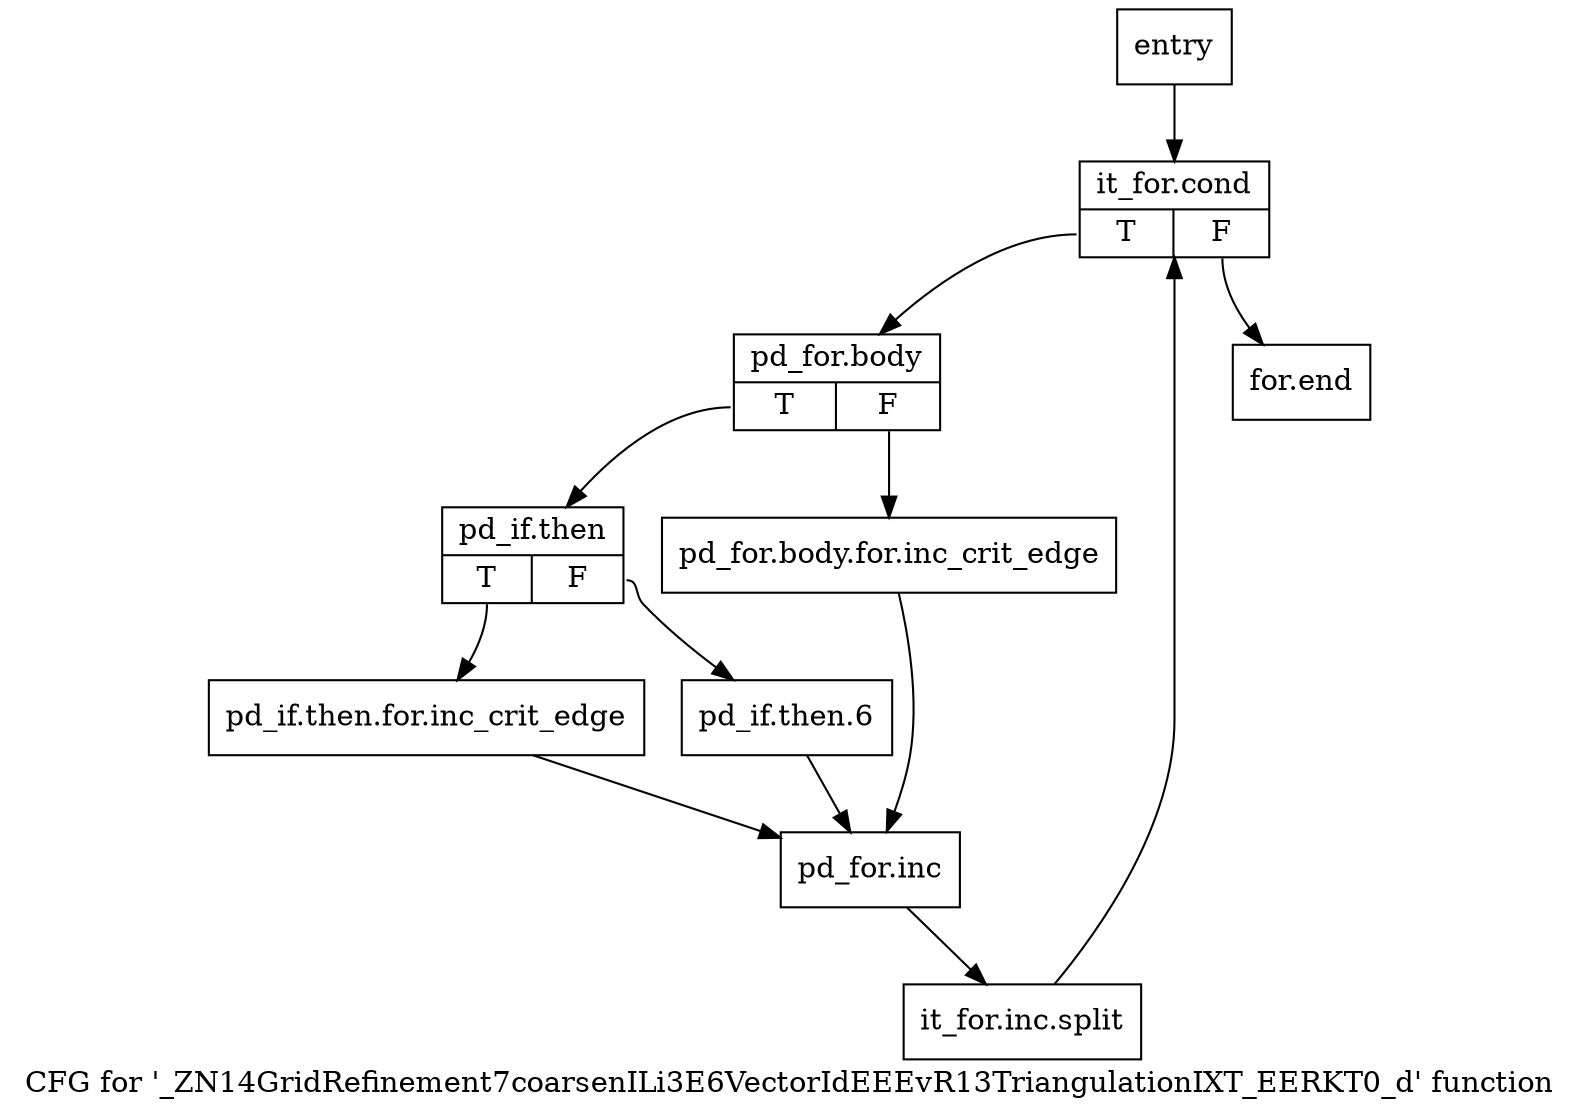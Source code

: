 digraph "CFG for '_ZN14GridRefinement7coarsenILi3E6VectorIdEEEvR13TriangulationIXT_EERKT0_d' function" {
	label="CFG for '_ZN14GridRefinement7coarsenILi3E6VectorIdEEEvR13TriangulationIXT_EERKT0_d' function";

	Node0x5d76ce0 [shape=record,label="{entry}"];
	Node0x5d76ce0 -> Node0x5d76d30;
	Node0x5d76d30 [shape=record,label="{it_for.cond|{<s0>T|<s1>F}}"];
	Node0x5d76d30:s0 -> Node0x5d771d0;
	Node0x5d76d30:s1 -> Node0x5d773b0;
	Node0x5d771d0 [shape=record,label="{pd_for.body|{<s0>T|<s1>F}}"];
	Node0x5d771d0:s0 -> Node0x5d77270;
	Node0x5d771d0:s1 -> Node0x5d77220;
	Node0x5d77220 [shape=record,label="{pd_for.body.for.inc_crit_edge}"];
	Node0x5d77220 -> Node0x5d77360;
	Node0x5d77270 [shape=record,label="{pd_if.then|{<s0>T|<s1>F}}"];
	Node0x5d77270:s0 -> Node0x5d772c0;
	Node0x5d77270:s1 -> Node0x5d77310;
	Node0x5d772c0 [shape=record,label="{pd_if.then.for.inc_crit_edge}"];
	Node0x5d772c0 -> Node0x5d77360;
	Node0x5d77310 [shape=record,label="{pd_if.then.6}"];
	Node0x5d77310 -> Node0x5d77360;
	Node0x5d77360 [shape=record,label="{pd_for.inc}"];
	Node0x5d77360 -> Node0xa977ae0;
	Node0xa977ae0 [shape=record,label="{it_for.inc.split}"];
	Node0xa977ae0 -> Node0x5d76d30;
	Node0x5d773b0 [shape=record,label="{for.end}"];
}
